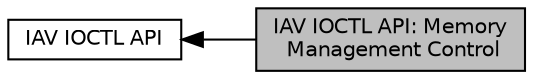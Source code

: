 digraph "IAV IOCTL API: Memory Management Control"
{
  bgcolor="transparent";
  edge [fontname="Helvetica",fontsize="10",labelfontname="Helvetica",labelfontsize="10"];
  node [fontname="Helvetica",fontsize="10",shape=box];
  rankdir=LR;
  Node2 [label="IAV IOCTL API",height=0.2,width=0.4,color="black",URL="$d5/d1d/group__iav-api.html",tooltip="IAV IOCTL API."];
  Node1 [label="IAV IOCTL API: Memory\l Management Control",height=0.2,width=0.4,color="black", fillcolor="grey75", style="filled", fontcolor="black",tooltip="IAV IOCTL API: Memory Management ioctl, in file iav_ioctl.h."];
  Node2->Node1 [shape=plaintext, dir="back", style="solid"];
}
